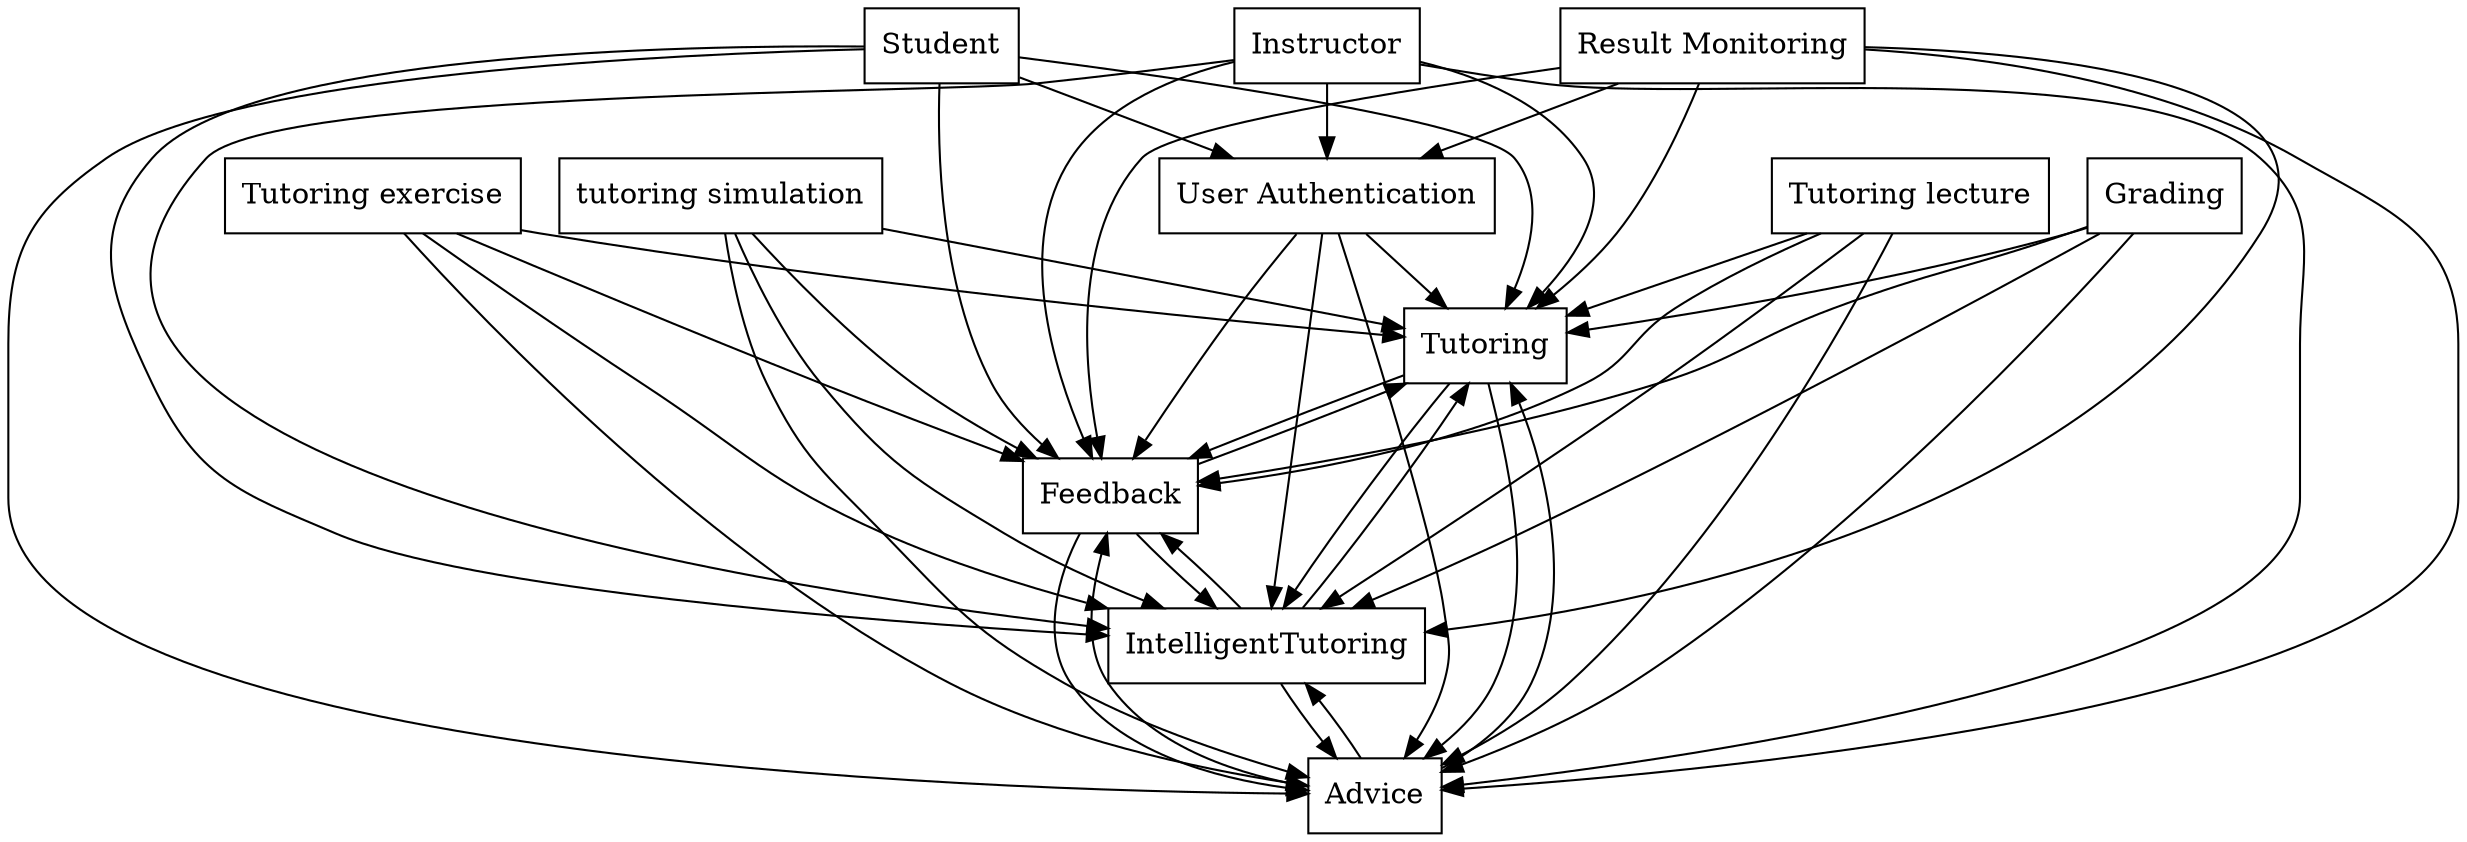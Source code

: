 digraph{
graph [rankdir=TB];
node [shape=box];
edge [arrowhead=normal];
0[label="Student",]
1[label="Grading",]
2[label="Result Monitoring",]
3[label="Tutoring exercise",]
4[label="tutoring simulation",]
5[label="Tutoring",]
6[label="Feedback",]
7[label="Advice",]
8[label="User Authentication",]
9[label="Instructor",]
10[label="Tutoring lecture",]
11[label="IntelligentTutoring",]
0->5[label="",]
0->6[label="",]
0->7[label="",]
0->8[label="",]
0->11[label="",]
1->5[label="",]
1->6[label="",]
1->7[label="",]
1->11[label="",]
2->5[label="",]
2->6[label="",]
2->7[label="",]
2->8[label="",]
2->11[label="",]
3->5[label="",]
3->6[label="",]
3->7[label="",]
3->11[label="",]
4->5[label="",]
4->6[label="",]
4->7[label="",]
4->11[label="",]
5->6[label="",]
5->7[label="",]
5->11[label="",]
6->5[label="",]
6->7[label="",]
6->11[label="",]
7->5[label="",]
7->6[label="",]
7->11[label="",]
8->5[label="",]
8->6[label="",]
8->7[label="",]
8->11[label="",]
9->5[label="",]
9->6[label="",]
9->7[label="",]
9->8[label="",]
9->11[label="",]
10->5[label="",]
10->6[label="",]
10->7[label="",]
10->11[label="",]
11->5[label="",]
11->6[label="",]
11->7[label="",]
}
